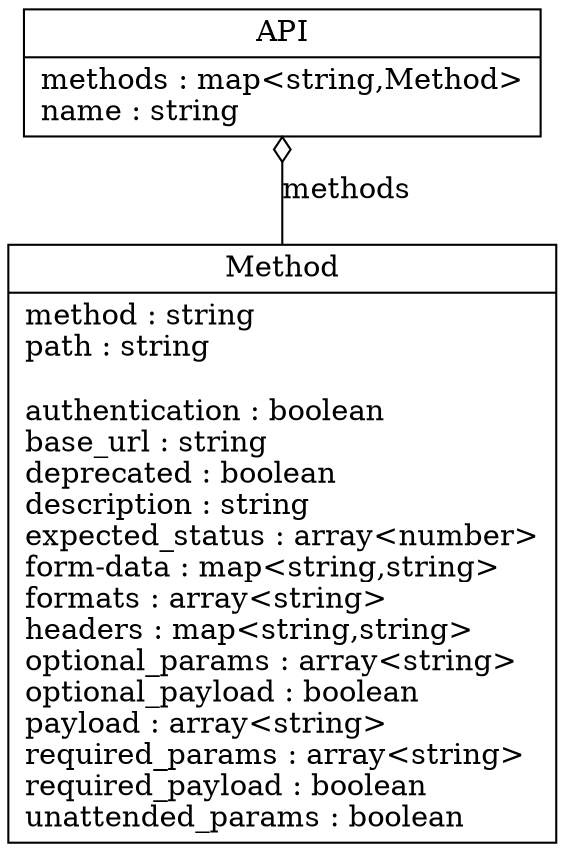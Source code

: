 digraph {

    node [shape=record];

    "API"
        [label="{\N|methods : map&lt;string,Method&gt;\lname : string\l}"];

    "API" -> "Method"
        [label="methods", dir=back, arrowtail=odiamond];

    "Method"
        [label="{\N|method : string\lpath : string\l\lauthentication : boolean\lbase_url : string\ldeprecated : boolean\ldescription : string\lexpected_status : array&lt;number&gt;\lform-data : map&lt;string,string&gt;\lformats : array&lt;string&gt;\lheaders : map&lt;string,string&gt;\loptional_params : array&lt;string&gt;\loptional_payload : boolean\lpayload : array&lt;string&gt;\lrequired_params : array&lt;string&gt;\lrequired_payload : boolean\lunattended_params : boolean\l}"];

}

